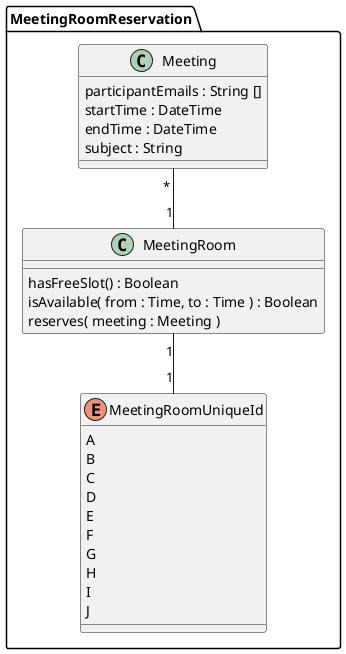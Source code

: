 @startuml

package MeetingRoomReservation {

    class MeetingRoom {
        hasFreeSlot() : Boolean
        isAvailable( from : Time, to : Time ) : Boolean
        reserves( meeting : Meeting )
    }

    class Meeting {
        participantEmails : String []
        startTime : DateTime
        endTime : DateTime
        subject : String
    }

    Meeting " * " -- "1" MeetingRoom
    MeetingRoom "1" -- "1" MeetingRoomUniqueId

    enum MeetingRoomUniqueId {
        A
        B
        C
        D
        E
        F
        G
        H
        I
        J
    }
}

@enduml